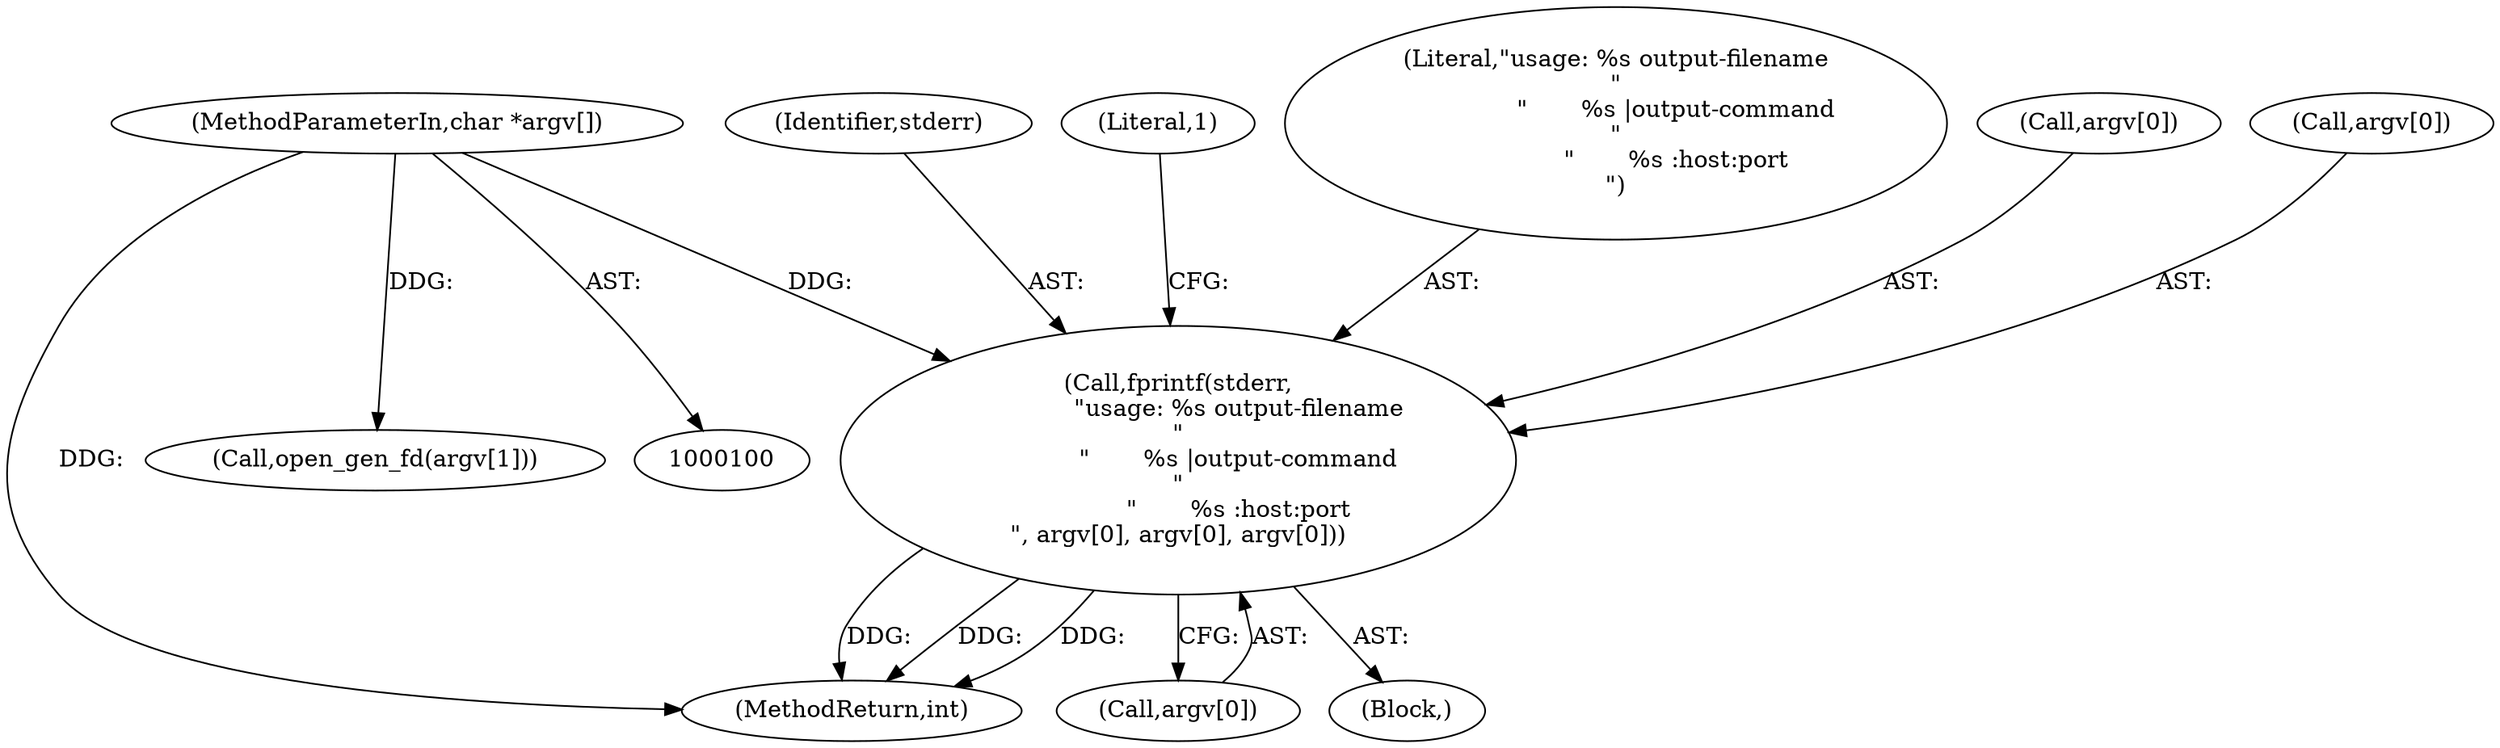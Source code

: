 digraph "0_boa_e139b87835994d007fbd64eead6c1455d7b8cf4e_3@API" {
"1000113" [label="(Call,fprintf(stderr,\n                \"usage: %s output-filename\n\"\n                \"       %s |output-command\n\"\n                \"       %s :host:port\n\", argv[0], argv[0], argv[0]))"];
"1000102" [label="(MethodParameterIn,char *argv[])"];
"1000114" [label="(Identifier,stderr)"];
"1000113" [label="(Call,fprintf(stderr,\n                \"usage: %s output-filename\n\"\n                \"       %s |output-command\n\"\n                \"       %s :host:port\n\", argv[0], argv[0], argv[0]))"];
"1000112" [label="(Block,)"];
"1000102" [label="(MethodParameterIn,char *argv[])"];
"1000126" [label="(Literal,1)"];
"1000115" [label="(Literal,\"usage: %s output-filename\n\"\n                \"       %s |output-command\n\"\n                \"       %s :host:port\n\")"];
"1000186" [label="(MethodReturn,int)"];
"1000119" [label="(Call,argv[0])"];
"1000122" [label="(Call,argv[0])"];
"1000129" [label="(Call,open_gen_fd(argv[1]))"];
"1000116" [label="(Call,argv[0])"];
"1000113" -> "1000112"  [label="AST: "];
"1000113" -> "1000122"  [label="CFG: "];
"1000114" -> "1000113"  [label="AST: "];
"1000115" -> "1000113"  [label="AST: "];
"1000116" -> "1000113"  [label="AST: "];
"1000119" -> "1000113"  [label="AST: "];
"1000122" -> "1000113"  [label="AST: "];
"1000126" -> "1000113"  [label="CFG: "];
"1000113" -> "1000186"  [label="DDG: "];
"1000113" -> "1000186"  [label="DDG: "];
"1000113" -> "1000186"  [label="DDG: "];
"1000102" -> "1000113"  [label="DDG: "];
"1000102" -> "1000100"  [label="AST: "];
"1000102" -> "1000186"  [label="DDG: "];
"1000102" -> "1000129"  [label="DDG: "];
}
